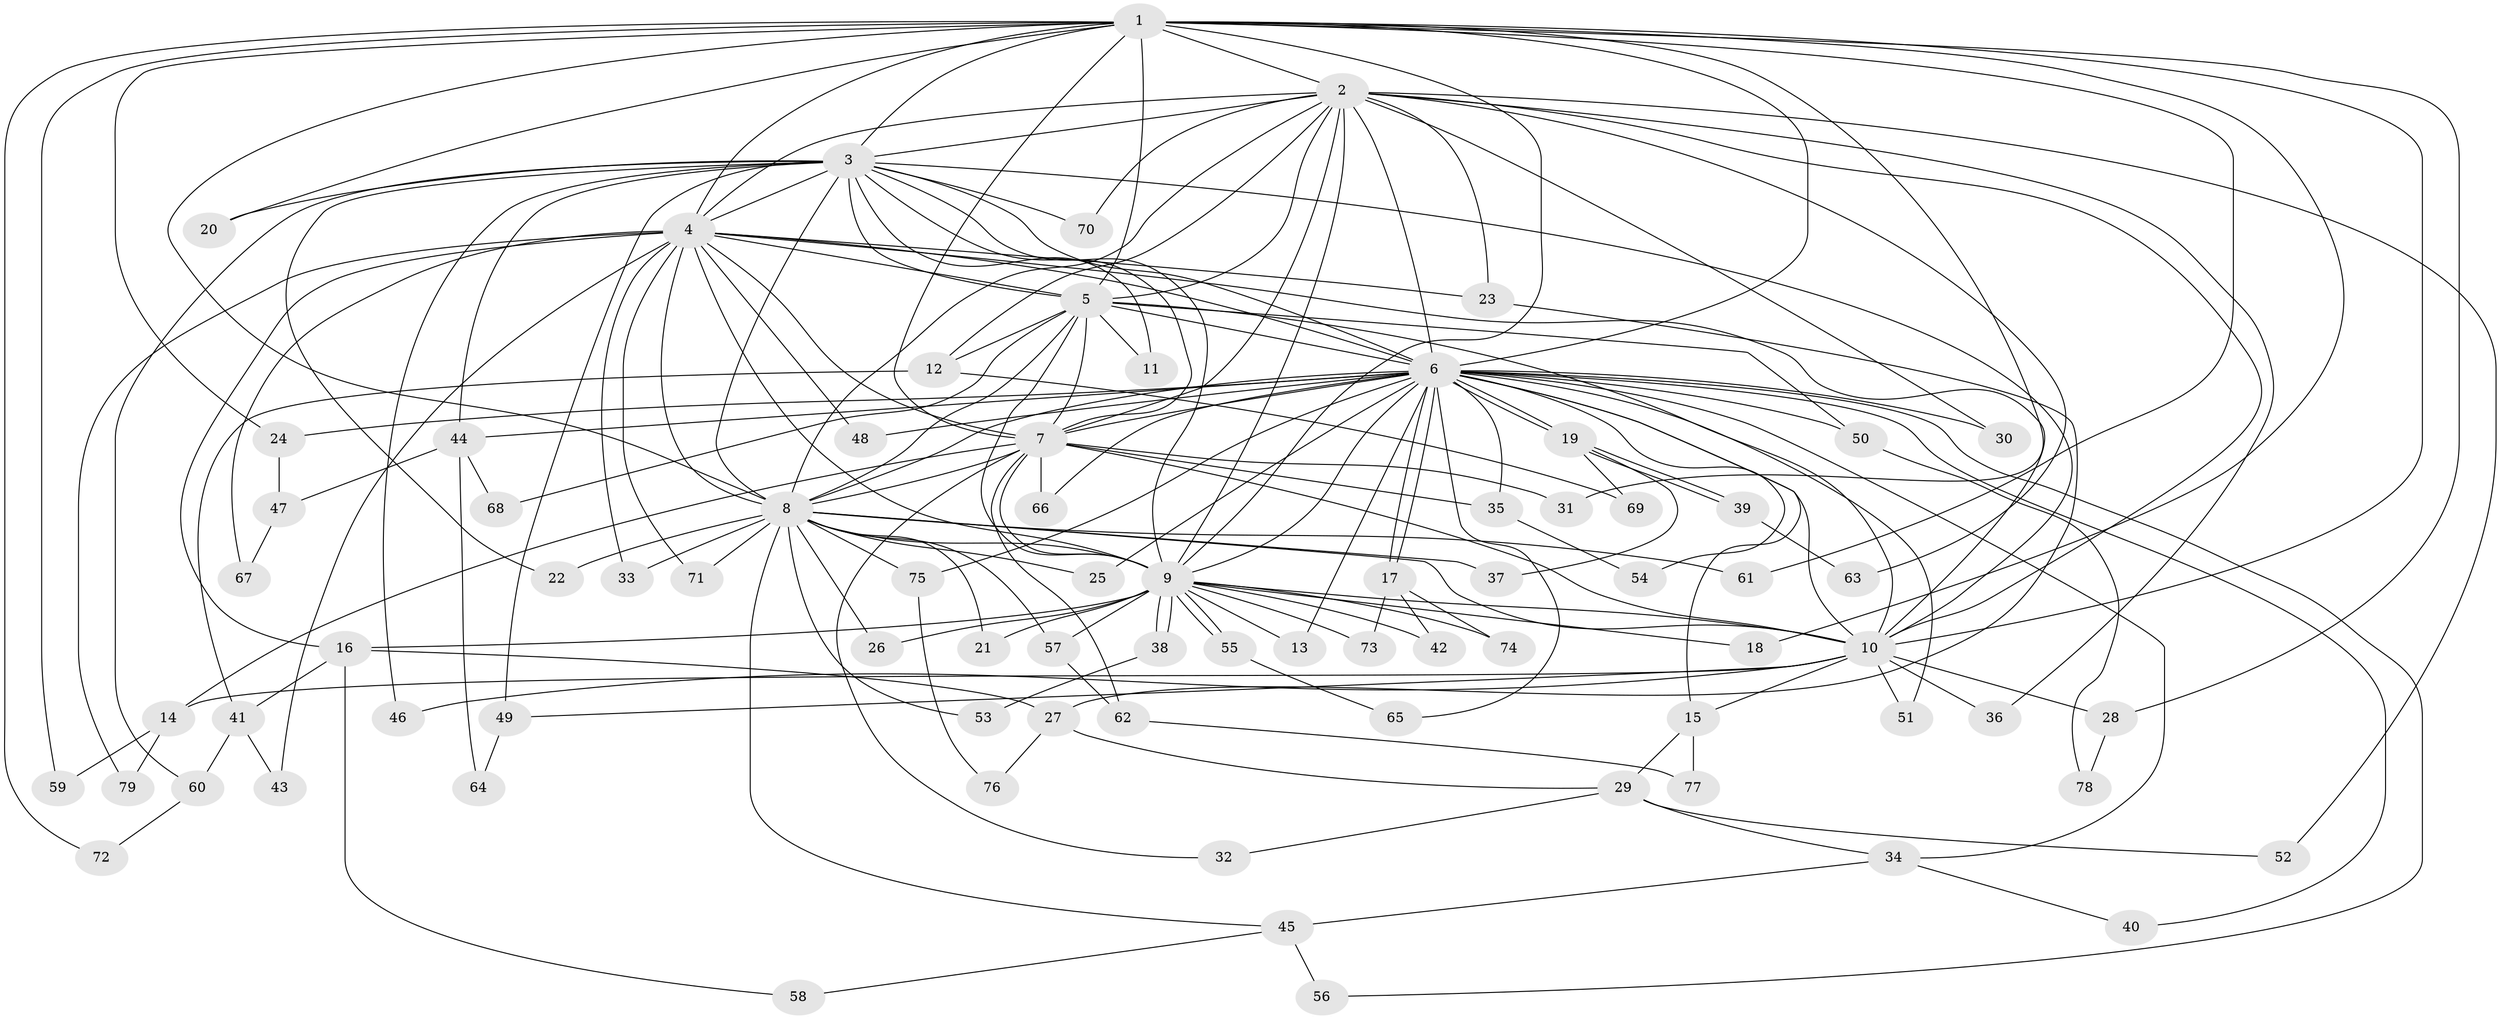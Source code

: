 // coarse degree distribution, {4: 0.20833333333333334, 14: 0.041666666666666664, 13: 0.08333333333333333, 11: 0.041666666666666664, 10: 0.08333333333333333, 5: 0.16666666666666666, 2: 0.20833333333333334, 6: 0.041666666666666664, 15: 0.041666666666666664, 3: 0.041666666666666664, 9: 0.041666666666666664}
// Generated by graph-tools (version 1.1) at 2025/36/03/04/25 23:36:24]
// undirected, 79 vertices, 183 edges
graph export_dot {
  node [color=gray90,style=filled];
  1;
  2;
  3;
  4;
  5;
  6;
  7;
  8;
  9;
  10;
  11;
  12;
  13;
  14;
  15;
  16;
  17;
  18;
  19;
  20;
  21;
  22;
  23;
  24;
  25;
  26;
  27;
  28;
  29;
  30;
  31;
  32;
  33;
  34;
  35;
  36;
  37;
  38;
  39;
  40;
  41;
  42;
  43;
  44;
  45;
  46;
  47;
  48;
  49;
  50;
  51;
  52;
  53;
  54;
  55;
  56;
  57;
  58;
  59;
  60;
  61;
  62;
  63;
  64;
  65;
  66;
  67;
  68;
  69;
  70;
  71;
  72;
  73;
  74;
  75;
  76;
  77;
  78;
  79;
  1 -- 2;
  1 -- 3;
  1 -- 4;
  1 -- 5;
  1 -- 6;
  1 -- 7;
  1 -- 8;
  1 -- 9;
  1 -- 10;
  1 -- 18;
  1 -- 20;
  1 -- 24;
  1 -- 28;
  1 -- 31;
  1 -- 59;
  1 -- 61;
  1 -- 72;
  2 -- 3;
  2 -- 4;
  2 -- 5;
  2 -- 6;
  2 -- 7;
  2 -- 8;
  2 -- 9;
  2 -- 10;
  2 -- 12;
  2 -- 23;
  2 -- 30;
  2 -- 36;
  2 -- 52;
  2 -- 63;
  2 -- 70;
  3 -- 4;
  3 -- 5;
  3 -- 6;
  3 -- 7;
  3 -- 8;
  3 -- 9;
  3 -- 10;
  3 -- 11;
  3 -- 20;
  3 -- 22;
  3 -- 44;
  3 -- 46;
  3 -- 49;
  3 -- 60;
  3 -- 70;
  4 -- 5;
  4 -- 6;
  4 -- 7;
  4 -- 8;
  4 -- 9;
  4 -- 10;
  4 -- 16;
  4 -- 23;
  4 -- 33;
  4 -- 43;
  4 -- 48;
  4 -- 67;
  4 -- 71;
  4 -- 79;
  5 -- 6;
  5 -- 7;
  5 -- 8;
  5 -- 9;
  5 -- 10;
  5 -- 11;
  5 -- 12;
  5 -- 50;
  5 -- 68;
  6 -- 7;
  6 -- 8;
  6 -- 9;
  6 -- 10;
  6 -- 13;
  6 -- 15;
  6 -- 17;
  6 -- 17;
  6 -- 19;
  6 -- 19;
  6 -- 24;
  6 -- 25;
  6 -- 30;
  6 -- 34;
  6 -- 35;
  6 -- 40;
  6 -- 44;
  6 -- 48;
  6 -- 50;
  6 -- 51;
  6 -- 54;
  6 -- 56;
  6 -- 65;
  6 -- 66;
  6 -- 75;
  7 -- 8;
  7 -- 9;
  7 -- 10;
  7 -- 14;
  7 -- 31;
  7 -- 32;
  7 -- 35;
  7 -- 62;
  7 -- 66;
  8 -- 9;
  8 -- 10;
  8 -- 21;
  8 -- 22;
  8 -- 25;
  8 -- 26;
  8 -- 33;
  8 -- 37;
  8 -- 45;
  8 -- 53;
  8 -- 57;
  8 -- 61;
  8 -- 71;
  8 -- 75;
  9 -- 10;
  9 -- 13;
  9 -- 16;
  9 -- 18;
  9 -- 21;
  9 -- 26;
  9 -- 38;
  9 -- 38;
  9 -- 42;
  9 -- 55;
  9 -- 55;
  9 -- 57;
  9 -- 73;
  9 -- 74;
  10 -- 14;
  10 -- 15;
  10 -- 28;
  10 -- 36;
  10 -- 46;
  10 -- 49;
  10 -- 51;
  12 -- 41;
  12 -- 69;
  14 -- 59;
  14 -- 79;
  15 -- 29;
  15 -- 77;
  16 -- 27;
  16 -- 41;
  16 -- 58;
  17 -- 42;
  17 -- 73;
  17 -- 74;
  19 -- 37;
  19 -- 39;
  19 -- 39;
  19 -- 69;
  23 -- 27;
  24 -- 47;
  27 -- 29;
  27 -- 76;
  28 -- 78;
  29 -- 32;
  29 -- 34;
  29 -- 52;
  34 -- 40;
  34 -- 45;
  35 -- 54;
  38 -- 53;
  39 -- 63;
  41 -- 43;
  41 -- 60;
  44 -- 47;
  44 -- 64;
  44 -- 68;
  45 -- 56;
  45 -- 58;
  47 -- 67;
  49 -- 64;
  50 -- 78;
  55 -- 65;
  57 -- 62;
  60 -- 72;
  62 -- 77;
  75 -- 76;
}
